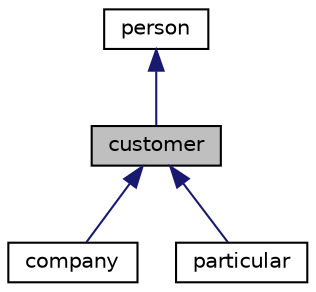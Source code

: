 digraph G
{
  edge [fontname="Helvetica",fontsize="10",labelfontname="Helvetica",labelfontsize="10"];
  node [fontname="Helvetica",fontsize="10",shape=record];
  Node1 [label="customer",height=0.2,width=0.4,color="black", fillcolor="grey75", style="filled" fontcolor="black"];
  Node2 -> Node1 [dir="back",color="midnightblue",fontsize="10",style="solid",fontname="Helvetica"];
  Node2 [label="person",height=0.2,width=0.4,color="black", fillcolor="white", style="filled",URL="$classperson.html",tooltip="Super-Class Person."];
  Node1 -> Node3 [dir="back",color="midnightblue",fontsize="10",style="solid",fontname="Helvetica"];
  Node3 [label="company",height=0.2,width=0.4,color="black", fillcolor="white", style="filled",URL="$classcompany.html",tooltip="Sub-Class Company."];
  Node1 -> Node4 [dir="back",color="midnightblue",fontsize="10",style="solid",fontname="Helvetica"];
  Node4 [label="particular",height=0.2,width=0.4,color="black", fillcolor="white", style="filled",URL="$classparticular.html",tooltip="Sub-Class Particular."];
}

